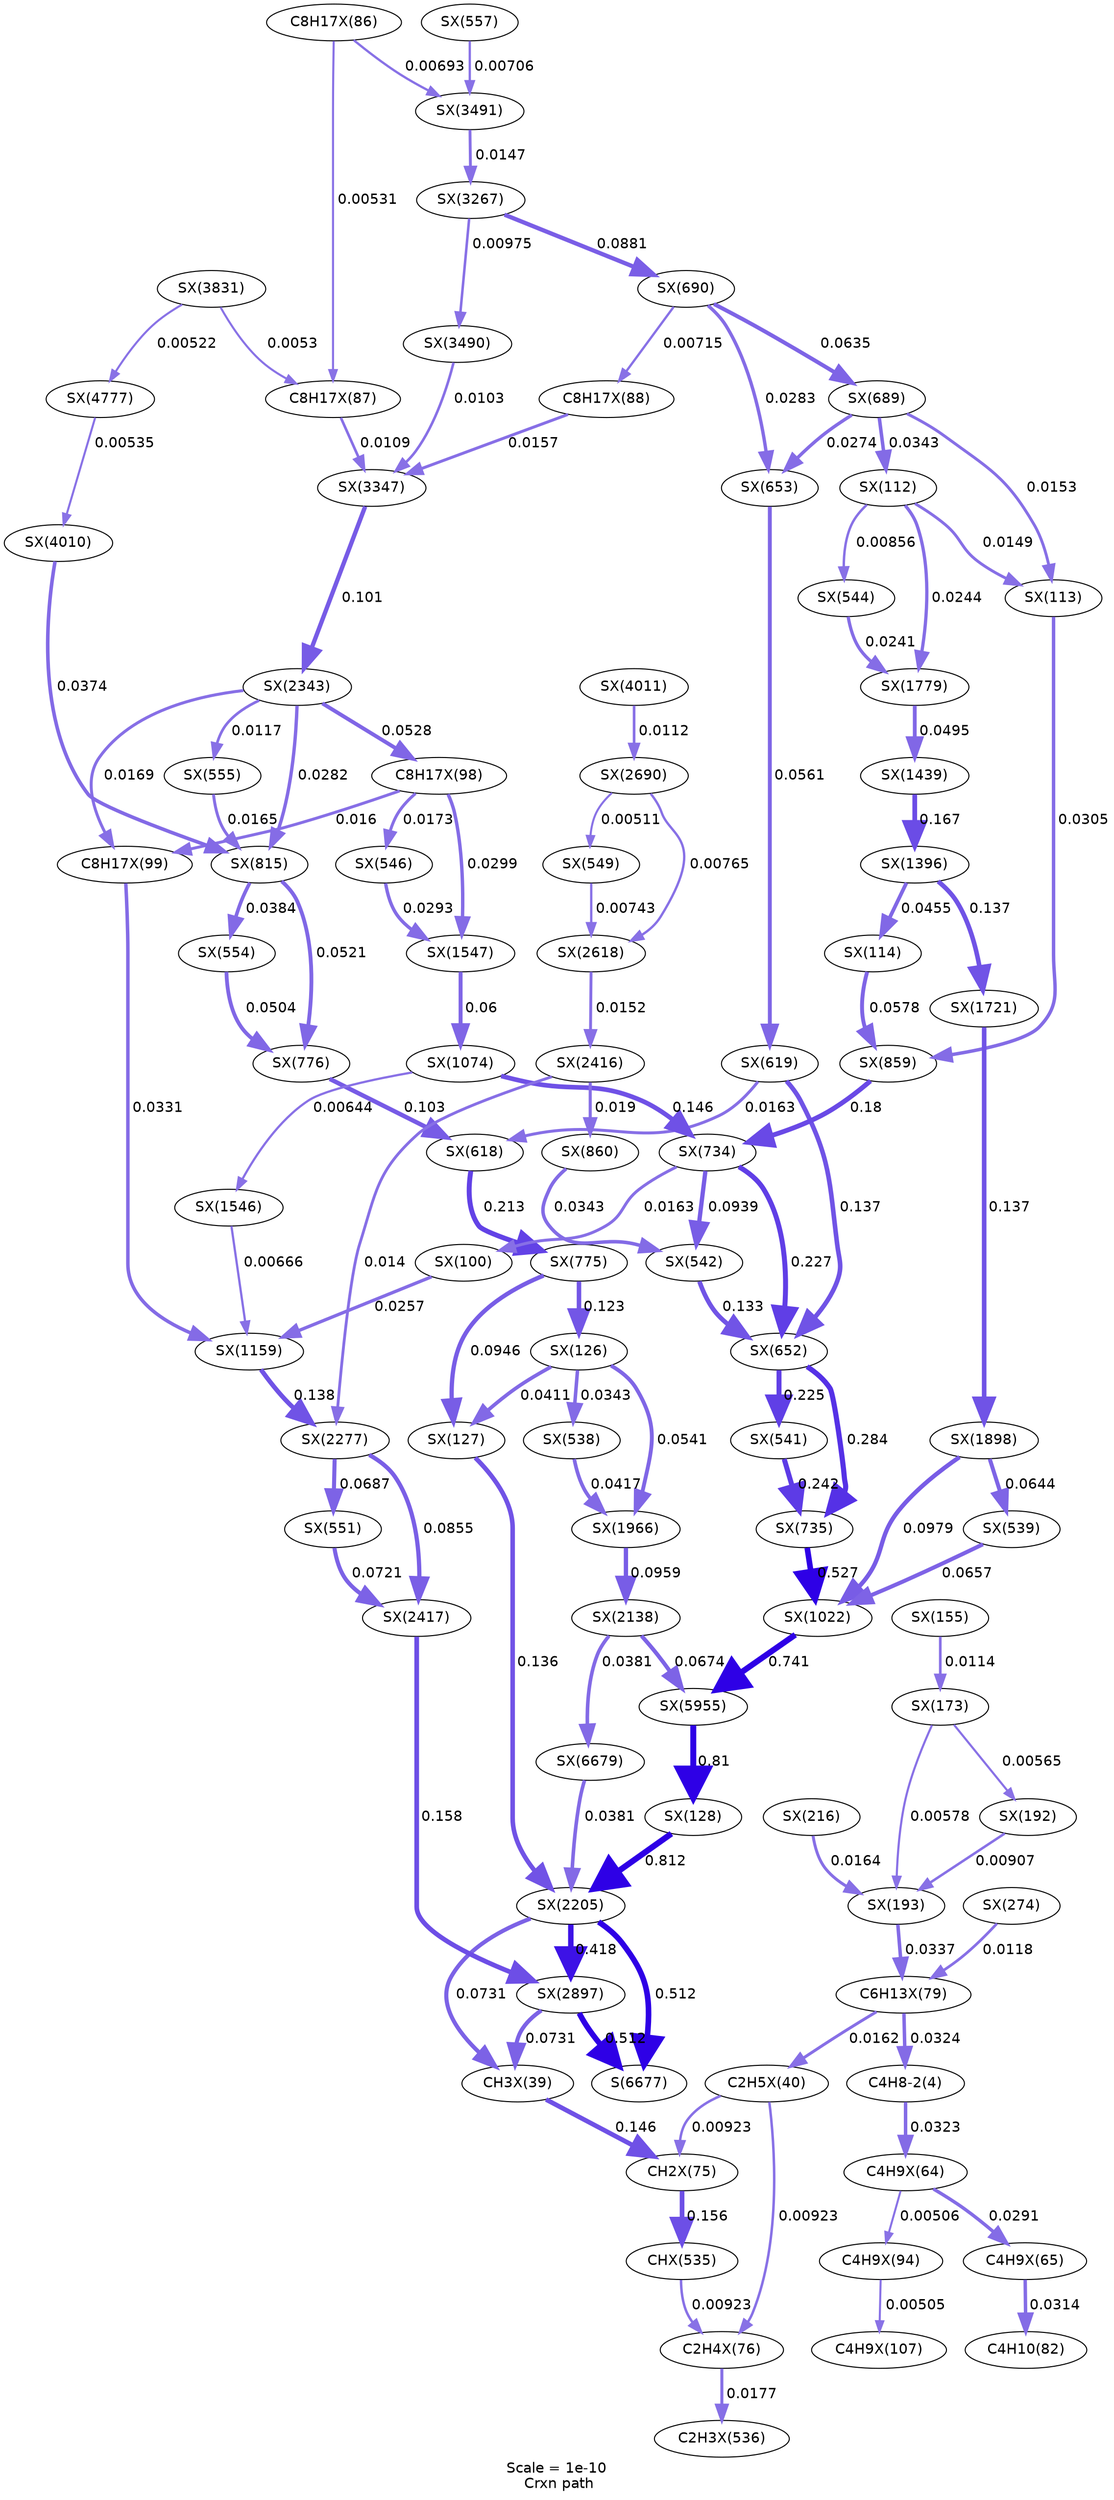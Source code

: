 digraph reaction_paths {
center=1;
s23 -> s15[fontname="Helvetica", style="setlinewidth(2.89)", arrowsize=1.44, color="0.7, 0.516, 0.9"
, label=" 0.0162"];
s15 -> s20[fontname="Helvetica", style="setlinewidth(2.46)", arrowsize=1.23, color="0.7, 0.509, 0.9"
, label=" 0.00923"];
s15 -> s19[fontname="Helvetica", style="setlinewidth(2.46)", arrowsize=1.23, color="0.7, 0.509, 0.9"
, label=" 0.00923"];
s16 -> s17[fontname="Helvetica", style="setlinewidth(3.33)", arrowsize=1.67, color="0.7, 0.529, 0.9"
, label=" 0.0291"];
s17 -> s9[fontname="Helvetica", style="setlinewidth(3.39)", arrowsize=1.69, color="0.7, 0.531, 0.9"
, label=" 0.0314"];
s7 -> s16[fontname="Helvetica", style="setlinewidth(3.41)", arrowsize=1.7, color="0.7, 0.532, 0.9"
, label=" 0.0323"];
s16 -> s28[fontname="Helvetica", style="setlinewidth(2.01)", arrowsize=1, color="0.7, 0.505, 0.9"
, label=" 0.00506"];
s23 -> s7[fontname="Helvetica", style="setlinewidth(3.41)", arrowsize=1.7, color="0.7, 0.532, 0.9"
, label=" 0.0324"];
s28 -> s33[fontname="Helvetica", style="setlinewidth(2.01)", arrowsize=1, color="0.7, 0.505, 0.9"
, label=" 0.00505"];
s46 -> s48[fontname="Helvetica", style="setlinewidth(2.62)", arrowsize=1.31, color="0.7, 0.511, 0.9"
, label=" 0.0114"];
s48 -> s53[fontname="Helvetica", style="setlinewidth(2.11)", arrowsize=1.05, color="0.7, 0.506, 0.9"
, label=" 0.00578"];
s48 -> s52[fontname="Helvetica", style="setlinewidth(2.09)", arrowsize=1.05, color="0.7, 0.506, 0.9"
, label=" 0.00565"];
s52 -> s53[fontname="Helvetica", style="setlinewidth(2.45)", arrowsize=1.22, color="0.7, 0.509, 0.9"
, label=" 0.00907"];
s53 -> s23[fontname="Helvetica", style="setlinewidth(3.44)", arrowsize=1.72, color="0.7, 0.534, 0.9"
, label=" 0.0337"];
s57 -> s53[fontname="Helvetica", style="setlinewidth(2.9)", arrowsize=1.45, color="0.7, 0.516, 0.9"
, label=" 0.0164"];
s65 -> s23[fontname="Helvetica", style="setlinewidth(2.65)", arrowsize=1.32, color="0.7, 0.512, 0.9"
, label=" 0.0118"];
s20 -> s83[fontname="Helvetica", style="setlinewidth(2.95)", arrowsize=1.48, color="0.7, 0.518, 0.9"
, label=" 0.0177"];
s82 -> s20[fontname="Helvetica", style="setlinewidth(2.46)", arrowsize=1.23, color="0.7, 0.509, 0.9"
, label=" 0.00923"];
s101 -> s98[fontname="Helvetica", style="setlinewidth(3.83)", arrowsize=1.91, color="0.7, 0.556, 0.9"
, label=" 0.0561"];
s98 -> s100[fontname="Helvetica", style="setlinewidth(4.5)", arrowsize=2.25, color="0.7, 0.637, 0.9"
, label=" 0.137"];
s98 -> s97[fontname="Helvetica", style="setlinewidth(2.89)", arrowsize=1.44, color="0.7, 0.516, 0.9"
, label=" 0.0163"];
s103 -> s101[fontname="Helvetica", style="setlinewidth(3.29)", arrowsize=1.64, color="0.7, 0.527, 0.9"
, label=" 0.0274"];
s104 -> s101[fontname="Helvetica", style="setlinewidth(3.31)", arrowsize=1.65, color="0.7, 0.528, 0.9"
, label=" 0.0283"];
s100 -> s86[fontname="Helvetica", style="setlinewidth(4.87)", arrowsize=2.44, color="0.7, 0.725, 0.9"
, label=" 0.225"];
s100 -> s106[fontname="Helvetica", style="setlinewidth(5.05)", arrowsize=2.53, color="0.7, 0.784, 0.9"
, label=" 0.284"];
s105 -> s100[fontname="Helvetica", style="setlinewidth(4.88)", arrowsize=2.44, color="0.7, 0.727, 0.9"
, label=" 0.227"];
s87 -> s100[fontname="Helvetica", style="setlinewidth(4.48)", arrowsize=2.24, color="0.7, 0.633, 0.9"
, label=" 0.133"];
s110 -> s97[fontname="Helvetica", style="setlinewidth(4.29)", arrowsize=2.14, color="0.7, 0.603, 0.9"
, label=" 0.103"];
s97 -> s109[fontname="Helvetica", style="setlinewidth(4.83)", arrowsize=2.42, color="0.7, 0.713, 0.9"
, label=" 0.213"];
s113 -> s110[fontname="Helvetica", style="setlinewidth(3.77)", arrowsize=1.88, color="0.7, 0.552, 0.9"
, label=" 0.0521"];
s94 -> s110[fontname="Helvetica", style="setlinewidth(3.74)", arrowsize=1.87, color="0.7, 0.55, 0.9"
, label=" 0.0504"];
s109 -> s39[fontname="Helvetica", style="setlinewidth(4.42)", arrowsize=2.21, color="0.7, 0.623, 0.9"
, label=" 0.123"];
s109 -> s40[fontname="Helvetica", style="setlinewidth(4.22)", arrowsize=2.11, color="0.7, 0.595, 0.9"
, label=" 0.0946"];
s86 -> s106[fontname="Helvetica", style="setlinewidth(4.93)", arrowsize=2.46, color="0.7, 0.742, 0.9"
, label=" 0.242"];
s106 -> s117[fontname="Helvetica", style="setlinewidth(5.52)", arrowsize=2.76, color="0.7, 1.03, 0.9"
, label=" 0.527"];
s105 -> s87[fontname="Helvetica", style="setlinewidth(4.21)", arrowsize=2.11, color="0.7, 0.594, 0.9"
, label=" 0.0939"];
s105 -> s32[fontname="Helvetica", style="setlinewidth(2.89)", arrowsize=1.45, color="0.7, 0.516, 0.9"
, label=" 0.0163"];
s114 -> s105[fontname="Helvetica", style="setlinewidth(4.7)", arrowsize=2.35, color="0.7, 0.68, 0.9"
, label=" 0.18"];
s120 -> s105[fontname="Helvetica", style="setlinewidth(4.55)", arrowsize=2.27, color="0.7, 0.646, 0.9"
, label=" 0.146"];
s115 -> s87[fontname="Helvetica", style="setlinewidth(3.45)", arrowsize=1.73, color="0.7, 0.534, 0.9"
, label=" 0.0343"];
s32 -> s124[fontname="Helvetica", style="setlinewidth(3.24)", arrowsize=1.62, color="0.7, 0.526, 0.9"
, label=" 0.0257"];
s36 -> s114[fontname="Helvetica", style="setlinewidth(3.37)", arrowsize=1.68, color="0.7, 0.531, 0.9"
, label=" 0.0305"];
s37 -> s114[fontname="Helvetica", style="setlinewidth(3.85)", arrowsize=1.92, color="0.7, 0.558, 0.9"
, label=" 0.0578"];
s35 -> s36[fontname="Helvetica", style="setlinewidth(2.82)", arrowsize=1.41, color="0.7, 0.515, 0.9"
, label=" 0.0149"];
s103 -> s36[fontname="Helvetica", style="setlinewidth(2.85)", arrowsize=1.42, color="0.7, 0.515, 0.9"
, label=" 0.0153"];
s128 -> s37[fontname="Helvetica", style="setlinewidth(3.67)", arrowsize=1.83, color="0.7, 0.546, 0.9"
, label=" 0.0455"];
s132 -> s120[fontname="Helvetica", style="setlinewidth(3.88)", arrowsize=1.94, color="0.7, 0.56, 0.9"
, label=" 0.06"];
s120 -> s131[fontname="Helvetica", style="setlinewidth(2.19)", arrowsize=1.1, color="0.7, 0.506, 0.9"
, label=" 0.00644"];
s30 -> s132[fontname="Helvetica", style="setlinewidth(3.35)", arrowsize=1.68, color="0.7, 0.53, 0.9"
, label=" 0.0299"];
s89 -> s132[fontname="Helvetica", style="setlinewidth(3.34)", arrowsize=1.67, color="0.7, 0.529, 0.9"
, label=" 0.0293"];
s131 -> s124[fontname="Helvetica", style="setlinewidth(2.22)", arrowsize=1.11, color="0.7, 0.507, 0.9"
, label=" 0.00666"];
s130 -> s128[fontname="Helvetica", style="setlinewidth(4.65)", arrowsize=2.32, color="0.7, 0.667, 0.9"
, label=" 0.167"];
s128 -> s136[fontname="Helvetica", style="setlinewidth(4.5)", arrowsize=2.25, color="0.7, 0.637, 0.9"
, label=" 0.137"];
s139 -> s130[fontname="Helvetica", style="setlinewidth(3.73)", arrowsize=1.87, color="0.7, 0.549, 0.9"
, label=" 0.0495"];
s35 -> s139[fontname="Helvetica", style="setlinewidth(3.2)", arrowsize=1.6, color="0.7, 0.524, 0.9"
, label=" 0.0244"];
s88 -> s139[fontname="Helvetica", style="setlinewidth(3.19)", arrowsize=1.59, color="0.7, 0.524, 0.9"
, label=" 0.0241"];
s136 -> s142[fontname="Helvetica", style="setlinewidth(4.5)", arrowsize=2.25, color="0.7, 0.637, 0.9"
, label=" 0.137"];
s39 -> s84[fontname="Helvetica", style="setlinewidth(3.45)", arrowsize=1.73, color="0.7, 0.534, 0.9"
, label=" 0.0343"];
s39 -> s145[fontname="Helvetica", style="setlinewidth(3.8)", arrowsize=1.9, color="0.7, 0.554, 0.9"
, label=" 0.0541"];
s39 -> s40[fontname="Helvetica", style="setlinewidth(3.59)", arrowsize=1.8, color="0.7, 0.541, 0.9"
, label=" 0.0411"];
s84 -> s145[fontname="Helvetica", style="setlinewidth(3.6)", arrowsize=1.8, color="0.7, 0.542, 0.9"
, label=" 0.0417"];
s145 -> s148[fontname="Helvetica", style="setlinewidth(4.23)", arrowsize=2.12, color="0.7, 0.596, 0.9"
, label=" 0.0959"];
s40 -> s151[fontname="Helvetica", style="setlinewidth(4.49)", arrowsize=2.25, color="0.7, 0.636, 0.9"
, label=" 0.136"];
s31 -> s124[fontname="Helvetica", style="setlinewidth(3.43)", arrowsize=1.71, color="0.7, 0.533, 0.9"
, label=" 0.0331"];
s124 -> s152[fontname="Helvetica", style="setlinewidth(4.5)", arrowsize=2.25, color="0.7, 0.638, 0.9"
, label=" 0.138"];
s154 -> s31[fontname="Helvetica", style="setlinewidth(2.92)", arrowsize=1.46, color="0.7, 0.517, 0.9"
, label=" 0.0169"];
s30 -> s31[fontname="Helvetica", style="setlinewidth(2.88)", arrowsize=1.44, color="0.7, 0.516, 0.9"
, label=" 0.016"];
s155 -> s152[fontname="Helvetica", style="setlinewidth(2.78)", arrowsize=1.39, color="0.7, 0.514, 0.9"
, label=" 0.014"];
s152 -> s92[fontname="Helvetica", style="setlinewidth(3.98)", arrowsize=1.99, color="0.7, 0.569, 0.9"
, label=" 0.0687"];
s152 -> s156[fontname="Helvetica", style="setlinewidth(4.14)", arrowsize=2.07, color="0.7, 0.586, 0.9"
, label=" 0.0855"];
s155 -> s115[fontname="Helvetica", style="setlinewidth(3.01)", arrowsize=1.5, color="0.7, 0.519, 0.9"
, label=" 0.019"];
s158 -> s155[fontname="Helvetica", style="setlinewidth(2.84)", arrowsize=1.42, color="0.7, 0.515, 0.9"
, label=" 0.0152"];
s160 -> s158[fontname="Helvetica", style="setlinewidth(2.32)", arrowsize=1.16, color="0.7, 0.508, 0.9"
, label=" 0.00765"];
s91 -> s158[fontname="Helvetica", style="setlinewidth(2.3)", arrowsize=1.15, color="0.7, 0.507, 0.9"
, label=" 0.00743"];
s92 -> s156[fontname="Helvetica", style="setlinewidth(4.01)", arrowsize=2.01, color="0.7, 0.572, 0.9"
, label=" 0.0721"];
s156 -> s161[fontname="Helvetica", style="setlinewidth(4.61)", arrowsize=2.3, color="0.7, 0.658, 0.9"
, label=" 0.158"];
s35 -> s88[fontname="Helvetica", style="setlinewidth(2.41)", arrowsize=1.2, color="0.7, 0.509, 0.9"
, label=" 0.00856"];
s103 -> s35[fontname="Helvetica", style="setlinewidth(3.45)", arrowsize=1.73, color="0.7, 0.534, 0.9"
, label=" 0.0343"];
s104 -> s103[fontname="Helvetica", style="setlinewidth(3.92)", arrowsize=1.96, color="0.7, 0.564, 0.9"
, label=" 0.0635"];
s104 -> s27[fontname="Helvetica", style="setlinewidth(2.27)", arrowsize=1.14, color="0.7, 0.507, 0.9"
, label=" 0.00715"];
s162 -> s104[fontname="Helvetica", style="setlinewidth(4.17)", arrowsize=2.08, color="0.7, 0.588, 0.9"
, label=" 0.0881"];
s27 -> s163[fontname="Helvetica", style="setlinewidth(2.87)", arrowsize=1.43, color="0.7, 0.516, 0.9"
, label=" 0.0157"];
s165 -> s162[fontname="Helvetica", style="setlinewidth(2.81)", arrowsize=1.41, color="0.7, 0.515, 0.9"
, label=" 0.0147"];
s162 -> s164[fontname="Helvetica", style="setlinewidth(2.5)", arrowsize=1.25, color="0.7, 0.51, 0.9"
, label=" 0.00975"];
s25 -> s165[fontname="Helvetica", style="setlinewidth(2.25)", arrowsize=1.12, color="0.7, 0.507, 0.9"
, label=" 0.00693"];
s96 -> s165[fontname="Helvetica", style="setlinewidth(2.26)", arrowsize=1.13, color="0.7, 0.507, 0.9"
, label=" 0.00706"];
s164 -> s163[fontname="Helvetica", style="setlinewidth(2.54)", arrowsize=1.27, color="0.7, 0.51, 0.9"
, label=" 0.0103"];
s26 -> s163[fontname="Helvetica", style="setlinewidth(2.59)", arrowsize=1.29, color="0.7, 0.511, 0.9"
, label=" 0.0109"];
s163 -> s154[fontname="Helvetica", style="setlinewidth(4.27)", arrowsize=2.13, color="0.7, 0.601, 0.9"
, label=" 0.101"];
s25 -> s26[fontname="Helvetica", style="setlinewidth(2.05)", arrowsize=1.02, color="0.7, 0.505, 0.9"
, label=" 0.00531"];
s167 -> s26[fontname="Helvetica", style="setlinewidth(2.04)", arrowsize=1.02, color="0.7, 0.505, 0.9"
, label=" 0.0053"];
s154 -> s30[fontname="Helvetica", style="setlinewidth(3.78)", arrowsize=1.89, color="0.7, 0.553, 0.9"
, label=" 0.0528"];
s154 -> s113[fontname="Helvetica", style="setlinewidth(3.3)", arrowsize=1.65, color="0.7, 0.528, 0.9"
, label=" 0.0282"];
s154 -> s95[fontname="Helvetica", style="setlinewidth(2.64)", arrowsize=1.32, color="0.7, 0.512, 0.9"
, label=" 0.0117"];
s30 -> s89[fontname="Helvetica", style="setlinewidth(2.94)", arrowsize=1.47, color="0.7, 0.517, 0.9"
, label=" 0.0173"];
s113 -> s94[fontname="Helvetica", style="setlinewidth(3.54)", arrowsize=1.77, color="0.7, 0.538, 0.9"
, label=" 0.0384"];
s95 -> s113[fontname="Helvetica", style="setlinewidth(2.9)", arrowsize=1.45, color="0.7, 0.516, 0.9"
, label=" 0.0165"];
s168 -> s113[fontname="Helvetica", style="setlinewidth(3.52)", arrowsize=1.76, color="0.7, 0.537, 0.9"
, label=" 0.0374"];
s170 -> s168[fontname="Helvetica", style="setlinewidth(2.05)", arrowsize=1.03, color="0.7, 0.505, 0.9"
, label=" 0.00535"];
s167 -> s170[fontname="Helvetica", style="setlinewidth(2.03)", arrowsize=1.02, color="0.7, 0.505, 0.9"
, label=" 0.00522"];
s169 -> s160[fontname="Helvetica", style="setlinewidth(2.61)", arrowsize=1.3, color="0.7, 0.511, 0.9"
, label=" 0.0112"];
s160 -> s91[fontname="Helvetica", style="setlinewidth(2.02)", arrowsize=1.01, color="0.7, 0.505, 0.9"
, label=" 0.00511"];
s142 -> s117[fontname="Helvetica", style="setlinewidth(4.25)", arrowsize=2.12, color="0.7, 0.598, 0.9"
, label=" 0.0979"];
s85 -> s117[fontname="Helvetica", style="setlinewidth(3.94)", arrowsize=1.97, color="0.7, 0.566, 0.9"
, label=" 0.0657"];
s117 -> s172[fontname="Helvetica", style="setlinewidth(5.77)", arrowsize=2.89, color="0.7, 1.24, 0.9"
, label=" 0.741"];
s142 -> s85[fontname="Helvetica", style="setlinewidth(3.93)", arrowsize=1.96, color="0.7, 0.564, 0.9"
, label=" 0.0644"];
s172 -> s41[fontname="Helvetica", style="setlinewidth(5.84)", arrowsize=2.92, color="0.7, 1.31, 0.9"
, label=" 0.81"];
s148 -> s172[fontname="Helvetica", style="setlinewidth(3.96)", arrowsize=1.98, color="0.7, 0.567, 0.9"
, label=" 0.0674"];
s41 -> s151[fontname="Helvetica", style="setlinewidth(5.84)", arrowsize=2.92, color="0.7, 1.31, 0.9"
, label=" 0.812"];
s151 -> s161[fontname="Helvetica", style="setlinewidth(5.34)", arrowsize=2.67, color="0.7, 0.918, 0.9"
, label=" 0.418"];
s175 -> s151[fontname="Helvetica", style="setlinewidth(3.53)", arrowsize=1.77, color="0.7, 0.538, 0.9"
, label=" 0.0381"];
s151 -> s14[fontname="Helvetica", style="setlinewidth(4.03)", arrowsize=2.01, color="0.7, 0.573, 0.9"
, label=" 0.0731"];
s151 -> s10[fontname="Helvetica", style="setlinewidth(5.49)", arrowsize=2.75, color="0.7, 1.01, 0.9"
, label=" 0.512"];
s161 -> s14[fontname="Helvetica", style="setlinewidth(4.03)", arrowsize=2.01, color="0.7, 0.573, 0.9"
, label=" 0.0731"];
s161 -> s10[fontname="Helvetica", style="setlinewidth(5.49)", arrowsize=2.75, color="0.7, 1.01, 0.9"
, label=" 0.512"];
s148 -> s175[fontname="Helvetica", style="setlinewidth(3.53)", arrowsize=1.77, color="0.7, 0.538, 0.9"
, label=" 0.0381"];
s14 -> s19[fontname="Helvetica", style="setlinewidth(4.55)", arrowsize=2.27, color="0.7, 0.646, 0.9"
, label=" 0.146"];
s19 -> s82[fontname="Helvetica", style="setlinewidth(4.6)", arrowsize=2.3, color="0.7, 0.656, 0.9"
, label=" 0.156"];
s7 [ fontname="Helvetica", label="C4H8-2(4)"];
s9 [ fontname="Helvetica", label="C4H10(82)"];
s10 [ fontname="Helvetica", label="S(6677)"];
s14 [ fontname="Helvetica", label="CH3X(39)"];
s15 [ fontname="Helvetica", label="C2H5X(40)"];
s16 [ fontname="Helvetica", label="C4H9X(64)"];
s17 [ fontname="Helvetica", label="C4H9X(65)"];
s19 [ fontname="Helvetica", label="CH2X(75)"];
s20 [ fontname="Helvetica", label="C2H4X(76)"];
s23 [ fontname="Helvetica", label="C6H13X(79)"];
s25 [ fontname="Helvetica", label="C8H17X(86)"];
s26 [ fontname="Helvetica", label="C8H17X(87)"];
s27 [ fontname="Helvetica", label="C8H17X(88)"];
s28 [ fontname="Helvetica", label="C4H9X(94)"];
s30 [ fontname="Helvetica", label="C8H17X(98)"];
s31 [ fontname="Helvetica", label="C8H17X(99)"];
s32 [ fontname="Helvetica", label="SX(100)"];
s33 [ fontname="Helvetica", label="C4H9X(107)"];
s35 [ fontname="Helvetica", label="SX(112)"];
s36 [ fontname="Helvetica", label="SX(113)"];
s37 [ fontname="Helvetica", label="SX(114)"];
s39 [ fontname="Helvetica", label="SX(126)"];
s40 [ fontname="Helvetica", label="SX(127)"];
s41 [ fontname="Helvetica", label="SX(128)"];
s46 [ fontname="Helvetica", label="SX(155)"];
s48 [ fontname="Helvetica", label="SX(173)"];
s52 [ fontname="Helvetica", label="SX(192)"];
s53 [ fontname="Helvetica", label="SX(193)"];
s57 [ fontname="Helvetica", label="SX(216)"];
s65 [ fontname="Helvetica", label="SX(274)"];
s82 [ fontname="Helvetica", label="CHX(535)"];
s83 [ fontname="Helvetica", label="C2H3X(536)"];
s84 [ fontname="Helvetica", label="SX(538)"];
s85 [ fontname="Helvetica", label="SX(539)"];
s86 [ fontname="Helvetica", label="SX(541)"];
s87 [ fontname="Helvetica", label="SX(542)"];
s88 [ fontname="Helvetica", label="SX(544)"];
s89 [ fontname="Helvetica", label="SX(546)"];
s91 [ fontname="Helvetica", label="SX(549)"];
s92 [ fontname="Helvetica", label="SX(551)"];
s94 [ fontname="Helvetica", label="SX(554)"];
s95 [ fontname="Helvetica", label="SX(555)"];
s96 [ fontname="Helvetica", label="SX(557)"];
s97 [ fontname="Helvetica", label="SX(618)"];
s98 [ fontname="Helvetica", label="SX(619)"];
s100 [ fontname="Helvetica", label="SX(652)"];
s101 [ fontname="Helvetica", label="SX(653)"];
s103 [ fontname="Helvetica", label="SX(689)"];
s104 [ fontname="Helvetica", label="SX(690)"];
s105 [ fontname="Helvetica", label="SX(734)"];
s106 [ fontname="Helvetica", label="SX(735)"];
s109 [ fontname="Helvetica", label="SX(775)"];
s110 [ fontname="Helvetica", label="SX(776)"];
s113 [ fontname="Helvetica", label="SX(815)"];
s114 [ fontname="Helvetica", label="SX(859)"];
s115 [ fontname="Helvetica", label="SX(860)"];
s117 [ fontname="Helvetica", label="SX(1022)"];
s120 [ fontname="Helvetica", label="SX(1074)"];
s124 [ fontname="Helvetica", label="SX(1159)"];
s128 [ fontname="Helvetica", label="SX(1396)"];
s130 [ fontname="Helvetica", label="SX(1439)"];
s131 [ fontname="Helvetica", label="SX(1546)"];
s132 [ fontname="Helvetica", label="SX(1547)"];
s136 [ fontname="Helvetica", label="SX(1721)"];
s139 [ fontname="Helvetica", label="SX(1779)"];
s142 [ fontname="Helvetica", label="SX(1898)"];
s145 [ fontname="Helvetica", label="SX(1966)"];
s148 [ fontname="Helvetica", label="SX(2138)"];
s151 [ fontname="Helvetica", label="SX(2205)"];
s152 [ fontname="Helvetica", label="SX(2277)"];
s154 [ fontname="Helvetica", label="SX(2343)"];
s155 [ fontname="Helvetica", label="SX(2416)"];
s156 [ fontname="Helvetica", label="SX(2417)"];
s158 [ fontname="Helvetica", label="SX(2618)"];
s160 [ fontname="Helvetica", label="SX(2690)"];
s161 [ fontname="Helvetica", label="SX(2897)"];
s162 [ fontname="Helvetica", label="SX(3267)"];
s163 [ fontname="Helvetica", label="SX(3347)"];
s164 [ fontname="Helvetica", label="SX(3490)"];
s165 [ fontname="Helvetica", label="SX(3491)"];
s167 [ fontname="Helvetica", label="SX(3831)"];
s168 [ fontname="Helvetica", label="SX(4010)"];
s169 [ fontname="Helvetica", label="SX(4011)"];
s170 [ fontname="Helvetica", label="SX(4777)"];
s172 [ fontname="Helvetica", label="SX(5955)"];
s175 [ fontname="Helvetica", label="SX(6679)"];
 label = "Scale = 1e-10\l Crxn path";
 fontname = "Helvetica";
}
